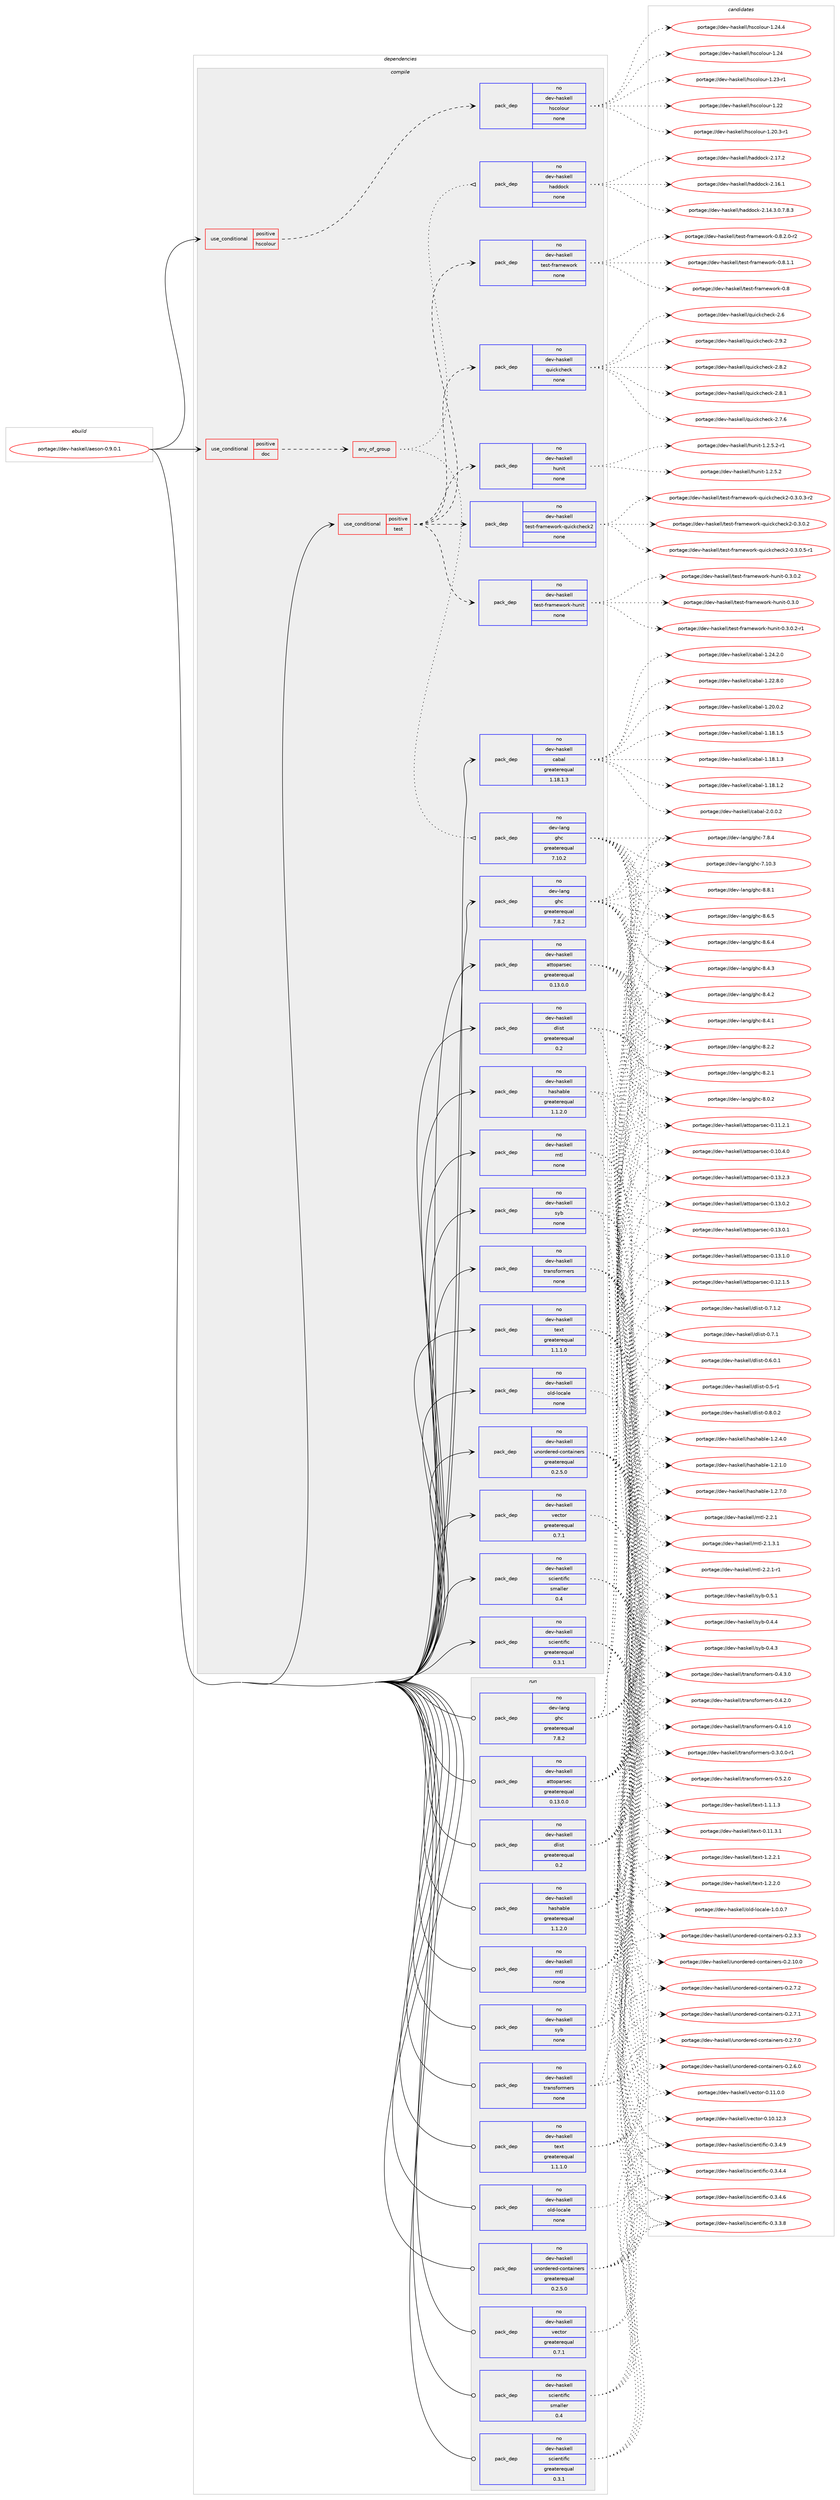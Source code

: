 digraph prolog {

# *************
# Graph options
# *************

newrank=true;
concentrate=true;
compound=true;
graph [rankdir=LR,fontname=Helvetica,fontsize=10,ranksep=1.5];#, ranksep=2.5, nodesep=0.2];
edge  [arrowhead=vee];
node  [fontname=Helvetica,fontsize=10];

# **********
# The ebuild
# **********

subgraph cluster_leftcol {
color=gray;
label=<<i>ebuild</i>>;
id [label="portage://dev-haskell/aeson-0.9.0.1", color=red, width=4, href="../dev-haskell/aeson-0.9.0.1.svg"];
}

# ****************
# The dependencies
# ****************

subgraph cluster_midcol {
color=gray;
label=<<i>dependencies</i>>;
subgraph cluster_compile {
fillcolor="#eeeeee";
style=filled;
label=<<i>compile</i>>;
subgraph cond135222 {
dependency573150 [label=<<TABLE BORDER="0" CELLBORDER="1" CELLSPACING="0" CELLPADDING="4"><TR><TD ROWSPAN="3" CELLPADDING="10">use_conditional</TD></TR><TR><TD>positive</TD></TR><TR><TD>doc</TD></TR></TABLE>>, shape=none, color=red];
subgraph any6892 {
dependency573151 [label=<<TABLE BORDER="0" CELLBORDER="1" CELLSPACING="0" CELLPADDING="4"><TR><TD CELLPADDING="10">any_of_group</TD></TR></TABLE>>, shape=none, color=red];subgraph pack430799 {
dependency573152 [label=<<TABLE BORDER="0" CELLBORDER="1" CELLSPACING="0" CELLPADDING="4" WIDTH="220"><TR><TD ROWSPAN="6" CELLPADDING="30">pack_dep</TD></TR><TR><TD WIDTH="110">no</TD></TR><TR><TD>dev-haskell</TD></TR><TR><TD>haddock</TD></TR><TR><TD>none</TD></TR><TR><TD></TD></TR></TABLE>>, shape=none, color=blue];
}
dependency573151:e -> dependency573152:w [weight=20,style="dotted",arrowhead="oinv"];
subgraph pack430800 {
dependency573153 [label=<<TABLE BORDER="0" CELLBORDER="1" CELLSPACING="0" CELLPADDING="4" WIDTH="220"><TR><TD ROWSPAN="6" CELLPADDING="30">pack_dep</TD></TR><TR><TD WIDTH="110">no</TD></TR><TR><TD>dev-lang</TD></TR><TR><TD>ghc</TD></TR><TR><TD>greaterequal</TD></TR><TR><TD>7.10.2</TD></TR></TABLE>>, shape=none, color=blue];
}
dependency573151:e -> dependency573153:w [weight=20,style="dotted",arrowhead="oinv"];
}
dependency573150:e -> dependency573151:w [weight=20,style="dashed",arrowhead="vee"];
}
id:e -> dependency573150:w [weight=20,style="solid",arrowhead="vee"];
subgraph cond135223 {
dependency573154 [label=<<TABLE BORDER="0" CELLBORDER="1" CELLSPACING="0" CELLPADDING="4"><TR><TD ROWSPAN="3" CELLPADDING="10">use_conditional</TD></TR><TR><TD>positive</TD></TR><TR><TD>hscolour</TD></TR></TABLE>>, shape=none, color=red];
subgraph pack430801 {
dependency573155 [label=<<TABLE BORDER="0" CELLBORDER="1" CELLSPACING="0" CELLPADDING="4" WIDTH="220"><TR><TD ROWSPAN="6" CELLPADDING="30">pack_dep</TD></TR><TR><TD WIDTH="110">no</TD></TR><TR><TD>dev-haskell</TD></TR><TR><TD>hscolour</TD></TR><TR><TD>none</TD></TR><TR><TD></TD></TR></TABLE>>, shape=none, color=blue];
}
dependency573154:e -> dependency573155:w [weight=20,style="dashed",arrowhead="vee"];
}
id:e -> dependency573154:w [weight=20,style="solid",arrowhead="vee"];
subgraph cond135224 {
dependency573156 [label=<<TABLE BORDER="0" CELLBORDER="1" CELLSPACING="0" CELLPADDING="4"><TR><TD ROWSPAN="3" CELLPADDING="10">use_conditional</TD></TR><TR><TD>positive</TD></TR><TR><TD>test</TD></TR></TABLE>>, shape=none, color=red];
subgraph pack430802 {
dependency573157 [label=<<TABLE BORDER="0" CELLBORDER="1" CELLSPACING="0" CELLPADDING="4" WIDTH="220"><TR><TD ROWSPAN="6" CELLPADDING="30">pack_dep</TD></TR><TR><TD WIDTH="110">no</TD></TR><TR><TD>dev-haskell</TD></TR><TR><TD>hunit</TD></TR><TR><TD>none</TD></TR><TR><TD></TD></TR></TABLE>>, shape=none, color=blue];
}
dependency573156:e -> dependency573157:w [weight=20,style="dashed",arrowhead="vee"];
subgraph pack430803 {
dependency573158 [label=<<TABLE BORDER="0" CELLBORDER="1" CELLSPACING="0" CELLPADDING="4" WIDTH="220"><TR><TD ROWSPAN="6" CELLPADDING="30">pack_dep</TD></TR><TR><TD WIDTH="110">no</TD></TR><TR><TD>dev-haskell</TD></TR><TR><TD>quickcheck</TD></TR><TR><TD>none</TD></TR><TR><TD></TD></TR></TABLE>>, shape=none, color=blue];
}
dependency573156:e -> dependency573158:w [weight=20,style="dashed",arrowhead="vee"];
subgraph pack430804 {
dependency573159 [label=<<TABLE BORDER="0" CELLBORDER="1" CELLSPACING="0" CELLPADDING="4" WIDTH="220"><TR><TD ROWSPAN="6" CELLPADDING="30">pack_dep</TD></TR><TR><TD WIDTH="110">no</TD></TR><TR><TD>dev-haskell</TD></TR><TR><TD>test-framework</TD></TR><TR><TD>none</TD></TR><TR><TD></TD></TR></TABLE>>, shape=none, color=blue];
}
dependency573156:e -> dependency573159:w [weight=20,style="dashed",arrowhead="vee"];
subgraph pack430805 {
dependency573160 [label=<<TABLE BORDER="0" CELLBORDER="1" CELLSPACING="0" CELLPADDING="4" WIDTH="220"><TR><TD ROWSPAN="6" CELLPADDING="30">pack_dep</TD></TR><TR><TD WIDTH="110">no</TD></TR><TR><TD>dev-haskell</TD></TR><TR><TD>test-framework-hunit</TD></TR><TR><TD>none</TD></TR><TR><TD></TD></TR></TABLE>>, shape=none, color=blue];
}
dependency573156:e -> dependency573160:w [weight=20,style="dashed",arrowhead="vee"];
subgraph pack430806 {
dependency573161 [label=<<TABLE BORDER="0" CELLBORDER="1" CELLSPACING="0" CELLPADDING="4" WIDTH="220"><TR><TD ROWSPAN="6" CELLPADDING="30">pack_dep</TD></TR><TR><TD WIDTH="110">no</TD></TR><TR><TD>dev-haskell</TD></TR><TR><TD>test-framework-quickcheck2</TD></TR><TR><TD>none</TD></TR><TR><TD></TD></TR></TABLE>>, shape=none, color=blue];
}
dependency573156:e -> dependency573161:w [weight=20,style="dashed",arrowhead="vee"];
}
id:e -> dependency573156:w [weight=20,style="solid",arrowhead="vee"];
subgraph pack430807 {
dependency573162 [label=<<TABLE BORDER="0" CELLBORDER="1" CELLSPACING="0" CELLPADDING="4" WIDTH="220"><TR><TD ROWSPAN="6" CELLPADDING="30">pack_dep</TD></TR><TR><TD WIDTH="110">no</TD></TR><TR><TD>dev-haskell</TD></TR><TR><TD>attoparsec</TD></TR><TR><TD>greaterequal</TD></TR><TR><TD>0.13.0.0</TD></TR></TABLE>>, shape=none, color=blue];
}
id:e -> dependency573162:w [weight=20,style="solid",arrowhead="vee"];
subgraph pack430808 {
dependency573163 [label=<<TABLE BORDER="0" CELLBORDER="1" CELLSPACING="0" CELLPADDING="4" WIDTH="220"><TR><TD ROWSPAN="6" CELLPADDING="30">pack_dep</TD></TR><TR><TD WIDTH="110">no</TD></TR><TR><TD>dev-haskell</TD></TR><TR><TD>cabal</TD></TR><TR><TD>greaterequal</TD></TR><TR><TD>1.18.1.3</TD></TR></TABLE>>, shape=none, color=blue];
}
id:e -> dependency573163:w [weight=20,style="solid",arrowhead="vee"];
subgraph pack430809 {
dependency573164 [label=<<TABLE BORDER="0" CELLBORDER="1" CELLSPACING="0" CELLPADDING="4" WIDTH="220"><TR><TD ROWSPAN="6" CELLPADDING="30">pack_dep</TD></TR><TR><TD WIDTH="110">no</TD></TR><TR><TD>dev-haskell</TD></TR><TR><TD>dlist</TD></TR><TR><TD>greaterequal</TD></TR><TR><TD>0.2</TD></TR></TABLE>>, shape=none, color=blue];
}
id:e -> dependency573164:w [weight=20,style="solid",arrowhead="vee"];
subgraph pack430810 {
dependency573165 [label=<<TABLE BORDER="0" CELLBORDER="1" CELLSPACING="0" CELLPADDING="4" WIDTH="220"><TR><TD ROWSPAN="6" CELLPADDING="30">pack_dep</TD></TR><TR><TD WIDTH="110">no</TD></TR><TR><TD>dev-haskell</TD></TR><TR><TD>hashable</TD></TR><TR><TD>greaterequal</TD></TR><TR><TD>1.1.2.0</TD></TR></TABLE>>, shape=none, color=blue];
}
id:e -> dependency573165:w [weight=20,style="solid",arrowhead="vee"];
subgraph pack430811 {
dependency573166 [label=<<TABLE BORDER="0" CELLBORDER="1" CELLSPACING="0" CELLPADDING="4" WIDTH="220"><TR><TD ROWSPAN="6" CELLPADDING="30">pack_dep</TD></TR><TR><TD WIDTH="110">no</TD></TR><TR><TD>dev-haskell</TD></TR><TR><TD>mtl</TD></TR><TR><TD>none</TD></TR><TR><TD></TD></TR></TABLE>>, shape=none, color=blue];
}
id:e -> dependency573166:w [weight=20,style="solid",arrowhead="vee"];
subgraph pack430812 {
dependency573167 [label=<<TABLE BORDER="0" CELLBORDER="1" CELLSPACING="0" CELLPADDING="4" WIDTH="220"><TR><TD ROWSPAN="6" CELLPADDING="30">pack_dep</TD></TR><TR><TD WIDTH="110">no</TD></TR><TR><TD>dev-haskell</TD></TR><TR><TD>old-locale</TD></TR><TR><TD>none</TD></TR><TR><TD></TD></TR></TABLE>>, shape=none, color=blue];
}
id:e -> dependency573167:w [weight=20,style="solid",arrowhead="vee"];
subgraph pack430813 {
dependency573168 [label=<<TABLE BORDER="0" CELLBORDER="1" CELLSPACING="0" CELLPADDING="4" WIDTH="220"><TR><TD ROWSPAN="6" CELLPADDING="30">pack_dep</TD></TR><TR><TD WIDTH="110">no</TD></TR><TR><TD>dev-haskell</TD></TR><TR><TD>scientific</TD></TR><TR><TD>greaterequal</TD></TR><TR><TD>0.3.1</TD></TR></TABLE>>, shape=none, color=blue];
}
id:e -> dependency573168:w [weight=20,style="solid",arrowhead="vee"];
subgraph pack430814 {
dependency573169 [label=<<TABLE BORDER="0" CELLBORDER="1" CELLSPACING="0" CELLPADDING="4" WIDTH="220"><TR><TD ROWSPAN="6" CELLPADDING="30">pack_dep</TD></TR><TR><TD WIDTH="110">no</TD></TR><TR><TD>dev-haskell</TD></TR><TR><TD>scientific</TD></TR><TR><TD>smaller</TD></TR><TR><TD>0.4</TD></TR></TABLE>>, shape=none, color=blue];
}
id:e -> dependency573169:w [weight=20,style="solid",arrowhead="vee"];
subgraph pack430815 {
dependency573170 [label=<<TABLE BORDER="0" CELLBORDER="1" CELLSPACING="0" CELLPADDING="4" WIDTH="220"><TR><TD ROWSPAN="6" CELLPADDING="30">pack_dep</TD></TR><TR><TD WIDTH="110">no</TD></TR><TR><TD>dev-haskell</TD></TR><TR><TD>syb</TD></TR><TR><TD>none</TD></TR><TR><TD></TD></TR></TABLE>>, shape=none, color=blue];
}
id:e -> dependency573170:w [weight=20,style="solid",arrowhead="vee"];
subgraph pack430816 {
dependency573171 [label=<<TABLE BORDER="0" CELLBORDER="1" CELLSPACING="0" CELLPADDING="4" WIDTH="220"><TR><TD ROWSPAN="6" CELLPADDING="30">pack_dep</TD></TR><TR><TD WIDTH="110">no</TD></TR><TR><TD>dev-haskell</TD></TR><TR><TD>text</TD></TR><TR><TD>greaterequal</TD></TR><TR><TD>1.1.1.0</TD></TR></TABLE>>, shape=none, color=blue];
}
id:e -> dependency573171:w [weight=20,style="solid",arrowhead="vee"];
subgraph pack430817 {
dependency573172 [label=<<TABLE BORDER="0" CELLBORDER="1" CELLSPACING="0" CELLPADDING="4" WIDTH="220"><TR><TD ROWSPAN="6" CELLPADDING="30">pack_dep</TD></TR><TR><TD WIDTH="110">no</TD></TR><TR><TD>dev-haskell</TD></TR><TR><TD>transformers</TD></TR><TR><TD>none</TD></TR><TR><TD></TD></TR></TABLE>>, shape=none, color=blue];
}
id:e -> dependency573172:w [weight=20,style="solid",arrowhead="vee"];
subgraph pack430818 {
dependency573173 [label=<<TABLE BORDER="0" CELLBORDER="1" CELLSPACING="0" CELLPADDING="4" WIDTH="220"><TR><TD ROWSPAN="6" CELLPADDING="30">pack_dep</TD></TR><TR><TD WIDTH="110">no</TD></TR><TR><TD>dev-haskell</TD></TR><TR><TD>unordered-containers</TD></TR><TR><TD>greaterequal</TD></TR><TR><TD>0.2.5.0</TD></TR></TABLE>>, shape=none, color=blue];
}
id:e -> dependency573173:w [weight=20,style="solid",arrowhead="vee"];
subgraph pack430819 {
dependency573174 [label=<<TABLE BORDER="0" CELLBORDER="1" CELLSPACING="0" CELLPADDING="4" WIDTH="220"><TR><TD ROWSPAN="6" CELLPADDING="30">pack_dep</TD></TR><TR><TD WIDTH="110">no</TD></TR><TR><TD>dev-haskell</TD></TR><TR><TD>vector</TD></TR><TR><TD>greaterequal</TD></TR><TR><TD>0.7.1</TD></TR></TABLE>>, shape=none, color=blue];
}
id:e -> dependency573174:w [weight=20,style="solid",arrowhead="vee"];
subgraph pack430820 {
dependency573175 [label=<<TABLE BORDER="0" CELLBORDER="1" CELLSPACING="0" CELLPADDING="4" WIDTH="220"><TR><TD ROWSPAN="6" CELLPADDING="30">pack_dep</TD></TR><TR><TD WIDTH="110">no</TD></TR><TR><TD>dev-lang</TD></TR><TR><TD>ghc</TD></TR><TR><TD>greaterequal</TD></TR><TR><TD>7.8.2</TD></TR></TABLE>>, shape=none, color=blue];
}
id:e -> dependency573175:w [weight=20,style="solid",arrowhead="vee"];
}
subgraph cluster_compileandrun {
fillcolor="#eeeeee";
style=filled;
label=<<i>compile and run</i>>;
}
subgraph cluster_run {
fillcolor="#eeeeee";
style=filled;
label=<<i>run</i>>;
subgraph pack430821 {
dependency573176 [label=<<TABLE BORDER="0" CELLBORDER="1" CELLSPACING="0" CELLPADDING="4" WIDTH="220"><TR><TD ROWSPAN="6" CELLPADDING="30">pack_dep</TD></TR><TR><TD WIDTH="110">no</TD></TR><TR><TD>dev-haskell</TD></TR><TR><TD>attoparsec</TD></TR><TR><TD>greaterequal</TD></TR><TR><TD>0.13.0.0</TD></TR></TABLE>>, shape=none, color=blue];
}
id:e -> dependency573176:w [weight=20,style="solid",arrowhead="odot"];
subgraph pack430822 {
dependency573177 [label=<<TABLE BORDER="0" CELLBORDER="1" CELLSPACING="0" CELLPADDING="4" WIDTH="220"><TR><TD ROWSPAN="6" CELLPADDING="30">pack_dep</TD></TR><TR><TD WIDTH="110">no</TD></TR><TR><TD>dev-haskell</TD></TR><TR><TD>dlist</TD></TR><TR><TD>greaterequal</TD></TR><TR><TD>0.2</TD></TR></TABLE>>, shape=none, color=blue];
}
id:e -> dependency573177:w [weight=20,style="solid",arrowhead="odot"];
subgraph pack430823 {
dependency573178 [label=<<TABLE BORDER="0" CELLBORDER="1" CELLSPACING="0" CELLPADDING="4" WIDTH="220"><TR><TD ROWSPAN="6" CELLPADDING="30">pack_dep</TD></TR><TR><TD WIDTH="110">no</TD></TR><TR><TD>dev-haskell</TD></TR><TR><TD>hashable</TD></TR><TR><TD>greaterequal</TD></TR><TR><TD>1.1.2.0</TD></TR></TABLE>>, shape=none, color=blue];
}
id:e -> dependency573178:w [weight=20,style="solid",arrowhead="odot"];
subgraph pack430824 {
dependency573179 [label=<<TABLE BORDER="0" CELLBORDER="1" CELLSPACING="0" CELLPADDING="4" WIDTH="220"><TR><TD ROWSPAN="6" CELLPADDING="30">pack_dep</TD></TR><TR><TD WIDTH="110">no</TD></TR><TR><TD>dev-haskell</TD></TR><TR><TD>mtl</TD></TR><TR><TD>none</TD></TR><TR><TD></TD></TR></TABLE>>, shape=none, color=blue];
}
id:e -> dependency573179:w [weight=20,style="solid",arrowhead="odot"];
subgraph pack430825 {
dependency573180 [label=<<TABLE BORDER="0" CELLBORDER="1" CELLSPACING="0" CELLPADDING="4" WIDTH="220"><TR><TD ROWSPAN="6" CELLPADDING="30">pack_dep</TD></TR><TR><TD WIDTH="110">no</TD></TR><TR><TD>dev-haskell</TD></TR><TR><TD>old-locale</TD></TR><TR><TD>none</TD></TR><TR><TD></TD></TR></TABLE>>, shape=none, color=blue];
}
id:e -> dependency573180:w [weight=20,style="solid",arrowhead="odot"];
subgraph pack430826 {
dependency573181 [label=<<TABLE BORDER="0" CELLBORDER="1" CELLSPACING="0" CELLPADDING="4" WIDTH="220"><TR><TD ROWSPAN="6" CELLPADDING="30">pack_dep</TD></TR><TR><TD WIDTH="110">no</TD></TR><TR><TD>dev-haskell</TD></TR><TR><TD>scientific</TD></TR><TR><TD>greaterequal</TD></TR><TR><TD>0.3.1</TD></TR></TABLE>>, shape=none, color=blue];
}
id:e -> dependency573181:w [weight=20,style="solid",arrowhead="odot"];
subgraph pack430827 {
dependency573182 [label=<<TABLE BORDER="0" CELLBORDER="1" CELLSPACING="0" CELLPADDING="4" WIDTH="220"><TR><TD ROWSPAN="6" CELLPADDING="30">pack_dep</TD></TR><TR><TD WIDTH="110">no</TD></TR><TR><TD>dev-haskell</TD></TR><TR><TD>scientific</TD></TR><TR><TD>smaller</TD></TR><TR><TD>0.4</TD></TR></TABLE>>, shape=none, color=blue];
}
id:e -> dependency573182:w [weight=20,style="solid",arrowhead="odot"];
subgraph pack430828 {
dependency573183 [label=<<TABLE BORDER="0" CELLBORDER="1" CELLSPACING="0" CELLPADDING="4" WIDTH="220"><TR><TD ROWSPAN="6" CELLPADDING="30">pack_dep</TD></TR><TR><TD WIDTH="110">no</TD></TR><TR><TD>dev-haskell</TD></TR><TR><TD>syb</TD></TR><TR><TD>none</TD></TR><TR><TD></TD></TR></TABLE>>, shape=none, color=blue];
}
id:e -> dependency573183:w [weight=20,style="solid",arrowhead="odot"];
subgraph pack430829 {
dependency573184 [label=<<TABLE BORDER="0" CELLBORDER="1" CELLSPACING="0" CELLPADDING="4" WIDTH="220"><TR><TD ROWSPAN="6" CELLPADDING="30">pack_dep</TD></TR><TR><TD WIDTH="110">no</TD></TR><TR><TD>dev-haskell</TD></TR><TR><TD>text</TD></TR><TR><TD>greaterequal</TD></TR><TR><TD>1.1.1.0</TD></TR></TABLE>>, shape=none, color=blue];
}
id:e -> dependency573184:w [weight=20,style="solid",arrowhead="odot"];
subgraph pack430830 {
dependency573185 [label=<<TABLE BORDER="0" CELLBORDER="1" CELLSPACING="0" CELLPADDING="4" WIDTH="220"><TR><TD ROWSPAN="6" CELLPADDING="30">pack_dep</TD></TR><TR><TD WIDTH="110">no</TD></TR><TR><TD>dev-haskell</TD></TR><TR><TD>transformers</TD></TR><TR><TD>none</TD></TR><TR><TD></TD></TR></TABLE>>, shape=none, color=blue];
}
id:e -> dependency573185:w [weight=20,style="solid",arrowhead="odot"];
subgraph pack430831 {
dependency573186 [label=<<TABLE BORDER="0" CELLBORDER="1" CELLSPACING="0" CELLPADDING="4" WIDTH="220"><TR><TD ROWSPAN="6" CELLPADDING="30">pack_dep</TD></TR><TR><TD WIDTH="110">no</TD></TR><TR><TD>dev-haskell</TD></TR><TR><TD>unordered-containers</TD></TR><TR><TD>greaterequal</TD></TR><TR><TD>0.2.5.0</TD></TR></TABLE>>, shape=none, color=blue];
}
id:e -> dependency573186:w [weight=20,style="solid",arrowhead="odot"];
subgraph pack430832 {
dependency573187 [label=<<TABLE BORDER="0" CELLBORDER="1" CELLSPACING="0" CELLPADDING="4" WIDTH="220"><TR><TD ROWSPAN="6" CELLPADDING="30">pack_dep</TD></TR><TR><TD WIDTH="110">no</TD></TR><TR><TD>dev-haskell</TD></TR><TR><TD>vector</TD></TR><TR><TD>greaterequal</TD></TR><TR><TD>0.7.1</TD></TR></TABLE>>, shape=none, color=blue];
}
id:e -> dependency573187:w [weight=20,style="solid",arrowhead="odot"];
subgraph pack430833 {
dependency573188 [label=<<TABLE BORDER="0" CELLBORDER="1" CELLSPACING="0" CELLPADDING="4" WIDTH="220"><TR><TD ROWSPAN="6" CELLPADDING="30">pack_dep</TD></TR><TR><TD WIDTH="110">no</TD></TR><TR><TD>dev-lang</TD></TR><TR><TD>ghc</TD></TR><TR><TD>greaterequal</TD></TR><TR><TD>7.8.2</TD></TR></TABLE>>, shape=none, color=blue];
}
id:e -> dependency573188:w [weight=20,style="solid",arrowhead="odot"];
}
}

# **************
# The candidates
# **************

subgraph cluster_choices {
rank=same;
color=gray;
label=<<i>candidates</i>>;

subgraph choice430799 {
color=black;
nodesep=1;
choice100101118451049711510710110810847104971001001119910745504649554650 [label="portage://dev-haskell/haddock-2.17.2", color=red, width=4,href="../dev-haskell/haddock-2.17.2.svg"];
choice100101118451049711510710110810847104971001001119910745504649544649 [label="portage://dev-haskell/haddock-2.16.1", color=red, width=4,href="../dev-haskell/haddock-2.16.1.svg"];
choice1001011184510497115107101108108471049710010011199107455046495246514648465546564651 [label="portage://dev-haskell/haddock-2.14.3.0.7.8.3", color=red, width=4,href="../dev-haskell/haddock-2.14.3.0.7.8.3.svg"];
dependency573152:e -> choice100101118451049711510710110810847104971001001119910745504649554650:w [style=dotted,weight="100"];
dependency573152:e -> choice100101118451049711510710110810847104971001001119910745504649544649:w [style=dotted,weight="100"];
dependency573152:e -> choice1001011184510497115107101108108471049710010011199107455046495246514648465546564651:w [style=dotted,weight="100"];
}
subgraph choice430800 {
color=black;
nodesep=1;
choice10010111845108971101034710310499455646564649 [label="portage://dev-lang/ghc-8.8.1", color=red, width=4,href="../dev-lang/ghc-8.8.1.svg"];
choice10010111845108971101034710310499455646544653 [label="portage://dev-lang/ghc-8.6.5", color=red, width=4,href="../dev-lang/ghc-8.6.5.svg"];
choice10010111845108971101034710310499455646544652 [label="portage://dev-lang/ghc-8.6.4", color=red, width=4,href="../dev-lang/ghc-8.6.4.svg"];
choice10010111845108971101034710310499455646524651 [label="portage://dev-lang/ghc-8.4.3", color=red, width=4,href="../dev-lang/ghc-8.4.3.svg"];
choice10010111845108971101034710310499455646524650 [label="portage://dev-lang/ghc-8.4.2", color=red, width=4,href="../dev-lang/ghc-8.4.2.svg"];
choice10010111845108971101034710310499455646524649 [label="portage://dev-lang/ghc-8.4.1", color=red, width=4,href="../dev-lang/ghc-8.4.1.svg"];
choice10010111845108971101034710310499455646504650 [label="portage://dev-lang/ghc-8.2.2", color=red, width=4,href="../dev-lang/ghc-8.2.2.svg"];
choice10010111845108971101034710310499455646504649 [label="portage://dev-lang/ghc-8.2.1", color=red, width=4,href="../dev-lang/ghc-8.2.1.svg"];
choice10010111845108971101034710310499455646484650 [label="portage://dev-lang/ghc-8.0.2", color=red, width=4,href="../dev-lang/ghc-8.0.2.svg"];
choice10010111845108971101034710310499455546564652 [label="portage://dev-lang/ghc-7.8.4", color=red, width=4,href="../dev-lang/ghc-7.8.4.svg"];
choice1001011184510897110103471031049945554649484651 [label="portage://dev-lang/ghc-7.10.3", color=red, width=4,href="../dev-lang/ghc-7.10.3.svg"];
dependency573153:e -> choice10010111845108971101034710310499455646564649:w [style=dotted,weight="100"];
dependency573153:e -> choice10010111845108971101034710310499455646544653:w [style=dotted,weight="100"];
dependency573153:e -> choice10010111845108971101034710310499455646544652:w [style=dotted,weight="100"];
dependency573153:e -> choice10010111845108971101034710310499455646524651:w [style=dotted,weight="100"];
dependency573153:e -> choice10010111845108971101034710310499455646524650:w [style=dotted,weight="100"];
dependency573153:e -> choice10010111845108971101034710310499455646524649:w [style=dotted,weight="100"];
dependency573153:e -> choice10010111845108971101034710310499455646504650:w [style=dotted,weight="100"];
dependency573153:e -> choice10010111845108971101034710310499455646504649:w [style=dotted,weight="100"];
dependency573153:e -> choice10010111845108971101034710310499455646484650:w [style=dotted,weight="100"];
dependency573153:e -> choice10010111845108971101034710310499455546564652:w [style=dotted,weight="100"];
dependency573153:e -> choice1001011184510897110103471031049945554649484651:w [style=dotted,weight="100"];
}
subgraph choice430801 {
color=black;
nodesep=1;
choice1001011184510497115107101108108471041159911110811111711445494650524652 [label="portage://dev-haskell/hscolour-1.24.4", color=red, width=4,href="../dev-haskell/hscolour-1.24.4.svg"];
choice100101118451049711510710110810847104115991111081111171144549465052 [label="portage://dev-haskell/hscolour-1.24", color=red, width=4,href="../dev-haskell/hscolour-1.24.svg"];
choice1001011184510497115107101108108471041159911110811111711445494650514511449 [label="portage://dev-haskell/hscolour-1.23-r1", color=red, width=4,href="../dev-haskell/hscolour-1.23-r1.svg"];
choice100101118451049711510710110810847104115991111081111171144549465050 [label="portage://dev-haskell/hscolour-1.22", color=red, width=4,href="../dev-haskell/hscolour-1.22.svg"];
choice10010111845104971151071011081084710411599111108111117114454946504846514511449 [label="portage://dev-haskell/hscolour-1.20.3-r1", color=red, width=4,href="../dev-haskell/hscolour-1.20.3-r1.svg"];
dependency573155:e -> choice1001011184510497115107101108108471041159911110811111711445494650524652:w [style=dotted,weight="100"];
dependency573155:e -> choice100101118451049711510710110810847104115991111081111171144549465052:w [style=dotted,weight="100"];
dependency573155:e -> choice1001011184510497115107101108108471041159911110811111711445494650514511449:w [style=dotted,weight="100"];
dependency573155:e -> choice100101118451049711510710110810847104115991111081111171144549465050:w [style=dotted,weight="100"];
dependency573155:e -> choice10010111845104971151071011081084710411599111108111117114454946504846514511449:w [style=dotted,weight="100"];
}
subgraph choice430802 {
color=black;
nodesep=1;
choice10010111845104971151071011081084710411711010511645494650465346504511449 [label="portage://dev-haskell/hunit-1.2.5.2-r1", color=red, width=4,href="../dev-haskell/hunit-1.2.5.2-r1.svg"];
choice1001011184510497115107101108108471041171101051164549465046534650 [label="portage://dev-haskell/hunit-1.2.5.2", color=red, width=4,href="../dev-haskell/hunit-1.2.5.2.svg"];
dependency573157:e -> choice10010111845104971151071011081084710411711010511645494650465346504511449:w [style=dotted,weight="100"];
dependency573157:e -> choice1001011184510497115107101108108471041171101051164549465046534650:w [style=dotted,weight="100"];
}
subgraph choice430803 {
color=black;
nodesep=1;
choice100101118451049711510710110810847113117105991079910410199107455046574650 [label="portage://dev-haskell/quickcheck-2.9.2", color=red, width=4,href="../dev-haskell/quickcheck-2.9.2.svg"];
choice100101118451049711510710110810847113117105991079910410199107455046564650 [label="portage://dev-haskell/quickcheck-2.8.2", color=red, width=4,href="../dev-haskell/quickcheck-2.8.2.svg"];
choice100101118451049711510710110810847113117105991079910410199107455046564649 [label="portage://dev-haskell/quickcheck-2.8.1", color=red, width=4,href="../dev-haskell/quickcheck-2.8.1.svg"];
choice100101118451049711510710110810847113117105991079910410199107455046554654 [label="portage://dev-haskell/quickcheck-2.7.6", color=red, width=4,href="../dev-haskell/quickcheck-2.7.6.svg"];
choice10010111845104971151071011081084711311710599107991041019910745504654 [label="portage://dev-haskell/quickcheck-2.6", color=red, width=4,href="../dev-haskell/quickcheck-2.6.svg"];
dependency573158:e -> choice100101118451049711510710110810847113117105991079910410199107455046574650:w [style=dotted,weight="100"];
dependency573158:e -> choice100101118451049711510710110810847113117105991079910410199107455046564650:w [style=dotted,weight="100"];
dependency573158:e -> choice100101118451049711510710110810847113117105991079910410199107455046564649:w [style=dotted,weight="100"];
dependency573158:e -> choice100101118451049711510710110810847113117105991079910410199107455046554654:w [style=dotted,weight="100"];
dependency573158:e -> choice10010111845104971151071011081084711311710599107991041019910745504654:w [style=dotted,weight="100"];
}
subgraph choice430804 {
color=black;
nodesep=1;
choice100101118451049711510710110810847116101115116451021149710910111911111410745484656465046484511450 [label="portage://dev-haskell/test-framework-0.8.2.0-r2", color=red, width=4,href="../dev-haskell/test-framework-0.8.2.0-r2.svg"];
choice10010111845104971151071011081084711610111511645102114971091011191111141074548465646494649 [label="portage://dev-haskell/test-framework-0.8.1.1", color=red, width=4,href="../dev-haskell/test-framework-0.8.1.1.svg"];
choice100101118451049711510710110810847116101115116451021149710910111911111410745484656 [label="portage://dev-haskell/test-framework-0.8", color=red, width=4,href="../dev-haskell/test-framework-0.8.svg"];
dependency573159:e -> choice100101118451049711510710110810847116101115116451021149710910111911111410745484656465046484511450:w [style=dotted,weight="100"];
dependency573159:e -> choice10010111845104971151071011081084711610111511645102114971091011191111141074548465646494649:w [style=dotted,weight="100"];
dependency573159:e -> choice100101118451049711510710110810847116101115116451021149710910111911111410745484656:w [style=dotted,weight="100"];
}
subgraph choice430805 {
color=black;
nodesep=1;
choice10010111845104971151071011081084711610111511645102114971091011191111141074510411711010511645484651464846504511449 [label="portage://dev-haskell/test-framework-hunit-0.3.0.2-r1", color=red, width=4,href="../dev-haskell/test-framework-hunit-0.3.0.2-r1.svg"];
choice1001011184510497115107101108108471161011151164510211497109101119111114107451041171101051164548465146484650 [label="portage://dev-haskell/test-framework-hunit-0.3.0.2", color=red, width=4,href="../dev-haskell/test-framework-hunit-0.3.0.2.svg"];
choice100101118451049711510710110810847116101115116451021149710910111911111410745104117110105116454846514648 [label="portage://dev-haskell/test-framework-hunit-0.3.0", color=red, width=4,href="../dev-haskell/test-framework-hunit-0.3.0.svg"];
dependency573160:e -> choice10010111845104971151071011081084711610111511645102114971091011191111141074510411711010511645484651464846504511449:w [style=dotted,weight="100"];
dependency573160:e -> choice1001011184510497115107101108108471161011151164510211497109101119111114107451041171101051164548465146484650:w [style=dotted,weight="100"];
dependency573160:e -> choice100101118451049711510710110810847116101115116451021149710910111911111410745104117110105116454846514648:w [style=dotted,weight="100"];
}
subgraph choice430806 {
color=black;
nodesep=1;
choice1001011184510497115107101108108471161011151164510211497109101119111114107451131171059910799104101991075045484651464846534511449 [label="portage://dev-haskell/test-framework-quickcheck2-0.3.0.5-r1", color=red, width=4,href="../dev-haskell/test-framework-quickcheck2-0.3.0.5-r1.svg"];
choice1001011184510497115107101108108471161011151164510211497109101119111114107451131171059910799104101991075045484651464846514511450 [label="portage://dev-haskell/test-framework-quickcheck2-0.3.0.3-r2", color=red, width=4,href="../dev-haskell/test-framework-quickcheck2-0.3.0.3-r2.svg"];
choice100101118451049711510710110810847116101115116451021149710910111911111410745113117105991079910410199107504548465146484650 [label="portage://dev-haskell/test-framework-quickcheck2-0.3.0.2", color=red, width=4,href="../dev-haskell/test-framework-quickcheck2-0.3.0.2.svg"];
dependency573161:e -> choice1001011184510497115107101108108471161011151164510211497109101119111114107451131171059910799104101991075045484651464846534511449:w [style=dotted,weight="100"];
dependency573161:e -> choice1001011184510497115107101108108471161011151164510211497109101119111114107451131171059910799104101991075045484651464846514511450:w [style=dotted,weight="100"];
dependency573161:e -> choice100101118451049711510710110810847116101115116451021149710910111911111410745113117105991079910410199107504548465146484650:w [style=dotted,weight="100"];
}
subgraph choice430807 {
color=black;
nodesep=1;
choice100101118451049711510710110810847971161161111129711411510199454846495146504651 [label="portage://dev-haskell/attoparsec-0.13.2.3", color=red, width=4,href="../dev-haskell/attoparsec-0.13.2.3.svg"];
choice100101118451049711510710110810847971161161111129711411510199454846495146494648 [label="portage://dev-haskell/attoparsec-0.13.1.0", color=red, width=4,href="../dev-haskell/attoparsec-0.13.1.0.svg"];
choice100101118451049711510710110810847971161161111129711411510199454846495146484650 [label="portage://dev-haskell/attoparsec-0.13.0.2", color=red, width=4,href="../dev-haskell/attoparsec-0.13.0.2.svg"];
choice100101118451049711510710110810847971161161111129711411510199454846495146484649 [label="portage://dev-haskell/attoparsec-0.13.0.1", color=red, width=4,href="../dev-haskell/attoparsec-0.13.0.1.svg"];
choice100101118451049711510710110810847971161161111129711411510199454846495046494653 [label="portage://dev-haskell/attoparsec-0.12.1.5", color=red, width=4,href="../dev-haskell/attoparsec-0.12.1.5.svg"];
choice100101118451049711510710110810847971161161111129711411510199454846494946504649 [label="portage://dev-haskell/attoparsec-0.11.2.1", color=red, width=4,href="../dev-haskell/attoparsec-0.11.2.1.svg"];
choice100101118451049711510710110810847971161161111129711411510199454846494846524648 [label="portage://dev-haskell/attoparsec-0.10.4.0", color=red, width=4,href="../dev-haskell/attoparsec-0.10.4.0.svg"];
dependency573162:e -> choice100101118451049711510710110810847971161161111129711411510199454846495146504651:w [style=dotted,weight="100"];
dependency573162:e -> choice100101118451049711510710110810847971161161111129711411510199454846495146494648:w [style=dotted,weight="100"];
dependency573162:e -> choice100101118451049711510710110810847971161161111129711411510199454846495146484650:w [style=dotted,weight="100"];
dependency573162:e -> choice100101118451049711510710110810847971161161111129711411510199454846495146484649:w [style=dotted,weight="100"];
dependency573162:e -> choice100101118451049711510710110810847971161161111129711411510199454846495046494653:w [style=dotted,weight="100"];
dependency573162:e -> choice100101118451049711510710110810847971161161111129711411510199454846494946504649:w [style=dotted,weight="100"];
dependency573162:e -> choice100101118451049711510710110810847971161161111129711411510199454846494846524648:w [style=dotted,weight="100"];
}
subgraph choice430808 {
color=black;
nodesep=1;
choice100101118451049711510710110810847999798971084550464846484650 [label="portage://dev-haskell/cabal-2.0.0.2", color=red, width=4,href="../dev-haskell/cabal-2.0.0.2.svg"];
choice10010111845104971151071011081084799979897108454946505246504648 [label="portage://dev-haskell/cabal-1.24.2.0", color=red, width=4,href="../dev-haskell/cabal-1.24.2.0.svg"];
choice10010111845104971151071011081084799979897108454946505046564648 [label="portage://dev-haskell/cabal-1.22.8.0", color=red, width=4,href="../dev-haskell/cabal-1.22.8.0.svg"];
choice10010111845104971151071011081084799979897108454946504846484650 [label="portage://dev-haskell/cabal-1.20.0.2", color=red, width=4,href="../dev-haskell/cabal-1.20.0.2.svg"];
choice10010111845104971151071011081084799979897108454946495646494653 [label="portage://dev-haskell/cabal-1.18.1.5", color=red, width=4,href="../dev-haskell/cabal-1.18.1.5.svg"];
choice10010111845104971151071011081084799979897108454946495646494651 [label="portage://dev-haskell/cabal-1.18.1.3", color=red, width=4,href="../dev-haskell/cabal-1.18.1.3.svg"];
choice10010111845104971151071011081084799979897108454946495646494650 [label="portage://dev-haskell/cabal-1.18.1.2", color=red, width=4,href="../dev-haskell/cabal-1.18.1.2.svg"];
dependency573163:e -> choice100101118451049711510710110810847999798971084550464846484650:w [style=dotted,weight="100"];
dependency573163:e -> choice10010111845104971151071011081084799979897108454946505246504648:w [style=dotted,weight="100"];
dependency573163:e -> choice10010111845104971151071011081084799979897108454946505046564648:w [style=dotted,weight="100"];
dependency573163:e -> choice10010111845104971151071011081084799979897108454946504846484650:w [style=dotted,weight="100"];
dependency573163:e -> choice10010111845104971151071011081084799979897108454946495646494653:w [style=dotted,weight="100"];
dependency573163:e -> choice10010111845104971151071011081084799979897108454946495646494651:w [style=dotted,weight="100"];
dependency573163:e -> choice10010111845104971151071011081084799979897108454946495646494650:w [style=dotted,weight="100"];
}
subgraph choice430809 {
color=black;
nodesep=1;
choice1001011184510497115107101108108471001081051151164548465646484650 [label="portage://dev-haskell/dlist-0.8.0.2", color=red, width=4,href="../dev-haskell/dlist-0.8.0.2.svg"];
choice1001011184510497115107101108108471001081051151164548465546494650 [label="portage://dev-haskell/dlist-0.7.1.2", color=red, width=4,href="../dev-haskell/dlist-0.7.1.2.svg"];
choice100101118451049711510710110810847100108105115116454846554649 [label="portage://dev-haskell/dlist-0.7.1", color=red, width=4,href="../dev-haskell/dlist-0.7.1.svg"];
choice1001011184510497115107101108108471001081051151164548465446484649 [label="portage://dev-haskell/dlist-0.6.0.1", color=red, width=4,href="../dev-haskell/dlist-0.6.0.1.svg"];
choice100101118451049711510710110810847100108105115116454846534511449 [label="portage://dev-haskell/dlist-0.5-r1", color=red, width=4,href="../dev-haskell/dlist-0.5-r1.svg"];
dependency573164:e -> choice1001011184510497115107101108108471001081051151164548465646484650:w [style=dotted,weight="100"];
dependency573164:e -> choice1001011184510497115107101108108471001081051151164548465546494650:w [style=dotted,weight="100"];
dependency573164:e -> choice100101118451049711510710110810847100108105115116454846554649:w [style=dotted,weight="100"];
dependency573164:e -> choice1001011184510497115107101108108471001081051151164548465446484649:w [style=dotted,weight="100"];
dependency573164:e -> choice100101118451049711510710110810847100108105115116454846534511449:w [style=dotted,weight="100"];
}
subgraph choice430810 {
color=black;
nodesep=1;
choice1001011184510497115107101108108471049711510497981081014549465046554648 [label="portage://dev-haskell/hashable-1.2.7.0", color=red, width=4,href="../dev-haskell/hashable-1.2.7.0.svg"];
choice1001011184510497115107101108108471049711510497981081014549465046524648 [label="portage://dev-haskell/hashable-1.2.4.0", color=red, width=4,href="../dev-haskell/hashable-1.2.4.0.svg"];
choice1001011184510497115107101108108471049711510497981081014549465046494648 [label="portage://dev-haskell/hashable-1.2.1.0", color=red, width=4,href="../dev-haskell/hashable-1.2.1.0.svg"];
dependency573165:e -> choice1001011184510497115107101108108471049711510497981081014549465046554648:w [style=dotted,weight="100"];
dependency573165:e -> choice1001011184510497115107101108108471049711510497981081014549465046524648:w [style=dotted,weight="100"];
dependency573165:e -> choice1001011184510497115107101108108471049711510497981081014549465046494648:w [style=dotted,weight="100"];
}
subgraph choice430811 {
color=black;
nodesep=1;
choice1001011184510497115107101108108471091161084550465046494511449 [label="portage://dev-haskell/mtl-2.2.1-r1", color=red, width=4,href="../dev-haskell/mtl-2.2.1-r1.svg"];
choice100101118451049711510710110810847109116108455046504649 [label="portage://dev-haskell/mtl-2.2.1", color=red, width=4,href="../dev-haskell/mtl-2.2.1.svg"];
choice1001011184510497115107101108108471091161084550464946514649 [label="portage://dev-haskell/mtl-2.1.3.1", color=red, width=4,href="../dev-haskell/mtl-2.1.3.1.svg"];
dependency573166:e -> choice1001011184510497115107101108108471091161084550465046494511449:w [style=dotted,weight="100"];
dependency573166:e -> choice100101118451049711510710110810847109116108455046504649:w [style=dotted,weight="100"];
dependency573166:e -> choice1001011184510497115107101108108471091161084550464946514649:w [style=dotted,weight="100"];
}
subgraph choice430812 {
color=black;
nodesep=1;
choice1001011184510497115107101108108471111081004510811199971081014549464846484655 [label="portage://dev-haskell/old-locale-1.0.0.7", color=red, width=4,href="../dev-haskell/old-locale-1.0.0.7.svg"];
dependency573167:e -> choice1001011184510497115107101108108471111081004510811199971081014549464846484655:w [style=dotted,weight="100"];
}
subgraph choice430813 {
color=black;
nodesep=1;
choice10010111845104971151071011081084711599105101110116105102105994548465146524657 [label="portage://dev-haskell/scientific-0.3.4.9", color=red, width=4,href="../dev-haskell/scientific-0.3.4.9.svg"];
choice10010111845104971151071011081084711599105101110116105102105994548465146524654 [label="portage://dev-haskell/scientific-0.3.4.6", color=red, width=4,href="../dev-haskell/scientific-0.3.4.6.svg"];
choice10010111845104971151071011081084711599105101110116105102105994548465146524652 [label="portage://dev-haskell/scientific-0.3.4.4", color=red, width=4,href="../dev-haskell/scientific-0.3.4.4.svg"];
choice10010111845104971151071011081084711599105101110116105102105994548465146514656 [label="portage://dev-haskell/scientific-0.3.3.8", color=red, width=4,href="../dev-haskell/scientific-0.3.3.8.svg"];
dependency573168:e -> choice10010111845104971151071011081084711599105101110116105102105994548465146524657:w [style=dotted,weight="100"];
dependency573168:e -> choice10010111845104971151071011081084711599105101110116105102105994548465146524654:w [style=dotted,weight="100"];
dependency573168:e -> choice10010111845104971151071011081084711599105101110116105102105994548465146524652:w [style=dotted,weight="100"];
dependency573168:e -> choice10010111845104971151071011081084711599105101110116105102105994548465146514656:w [style=dotted,weight="100"];
}
subgraph choice430814 {
color=black;
nodesep=1;
choice10010111845104971151071011081084711599105101110116105102105994548465146524657 [label="portage://dev-haskell/scientific-0.3.4.9", color=red, width=4,href="../dev-haskell/scientific-0.3.4.9.svg"];
choice10010111845104971151071011081084711599105101110116105102105994548465146524654 [label="portage://dev-haskell/scientific-0.3.4.6", color=red, width=4,href="../dev-haskell/scientific-0.3.4.6.svg"];
choice10010111845104971151071011081084711599105101110116105102105994548465146524652 [label="portage://dev-haskell/scientific-0.3.4.4", color=red, width=4,href="../dev-haskell/scientific-0.3.4.4.svg"];
choice10010111845104971151071011081084711599105101110116105102105994548465146514656 [label="portage://dev-haskell/scientific-0.3.3.8", color=red, width=4,href="../dev-haskell/scientific-0.3.3.8.svg"];
dependency573169:e -> choice10010111845104971151071011081084711599105101110116105102105994548465146524657:w [style=dotted,weight="100"];
dependency573169:e -> choice10010111845104971151071011081084711599105101110116105102105994548465146524654:w [style=dotted,weight="100"];
dependency573169:e -> choice10010111845104971151071011081084711599105101110116105102105994548465146524652:w [style=dotted,weight="100"];
dependency573169:e -> choice10010111845104971151071011081084711599105101110116105102105994548465146514656:w [style=dotted,weight="100"];
}
subgraph choice430815 {
color=black;
nodesep=1;
choice10010111845104971151071011081084711512198454846534649 [label="portage://dev-haskell/syb-0.5.1", color=red, width=4,href="../dev-haskell/syb-0.5.1.svg"];
choice10010111845104971151071011081084711512198454846524652 [label="portage://dev-haskell/syb-0.4.4", color=red, width=4,href="../dev-haskell/syb-0.4.4.svg"];
choice10010111845104971151071011081084711512198454846524651 [label="portage://dev-haskell/syb-0.4.3", color=red, width=4,href="../dev-haskell/syb-0.4.3.svg"];
dependency573170:e -> choice10010111845104971151071011081084711512198454846534649:w [style=dotted,weight="100"];
dependency573170:e -> choice10010111845104971151071011081084711512198454846524652:w [style=dotted,weight="100"];
dependency573170:e -> choice10010111845104971151071011081084711512198454846524651:w [style=dotted,weight="100"];
}
subgraph choice430816 {
color=black;
nodesep=1;
choice1001011184510497115107101108108471161011201164549465046504649 [label="portage://dev-haskell/text-1.2.2.1", color=red, width=4,href="../dev-haskell/text-1.2.2.1.svg"];
choice1001011184510497115107101108108471161011201164549465046504648 [label="portage://dev-haskell/text-1.2.2.0", color=red, width=4,href="../dev-haskell/text-1.2.2.0.svg"];
choice1001011184510497115107101108108471161011201164549464946494651 [label="portage://dev-haskell/text-1.1.1.3", color=red, width=4,href="../dev-haskell/text-1.1.1.3.svg"];
choice100101118451049711510710110810847116101120116454846494946514649 [label="portage://dev-haskell/text-0.11.3.1", color=red, width=4,href="../dev-haskell/text-0.11.3.1.svg"];
dependency573171:e -> choice1001011184510497115107101108108471161011201164549465046504649:w [style=dotted,weight="100"];
dependency573171:e -> choice1001011184510497115107101108108471161011201164549465046504648:w [style=dotted,weight="100"];
dependency573171:e -> choice1001011184510497115107101108108471161011201164549464946494651:w [style=dotted,weight="100"];
dependency573171:e -> choice100101118451049711510710110810847116101120116454846494946514649:w [style=dotted,weight="100"];
}
subgraph choice430817 {
color=black;
nodesep=1;
choice100101118451049711510710110810847116114971101151021111141091011141154548465346504648 [label="portage://dev-haskell/transformers-0.5.2.0", color=red, width=4,href="../dev-haskell/transformers-0.5.2.0.svg"];
choice100101118451049711510710110810847116114971101151021111141091011141154548465246514648 [label="portage://dev-haskell/transformers-0.4.3.0", color=red, width=4,href="../dev-haskell/transformers-0.4.3.0.svg"];
choice100101118451049711510710110810847116114971101151021111141091011141154548465246504648 [label="portage://dev-haskell/transformers-0.4.2.0", color=red, width=4,href="../dev-haskell/transformers-0.4.2.0.svg"];
choice100101118451049711510710110810847116114971101151021111141091011141154548465246494648 [label="portage://dev-haskell/transformers-0.4.1.0", color=red, width=4,href="../dev-haskell/transformers-0.4.1.0.svg"];
choice1001011184510497115107101108108471161149711011510211111410910111411545484651464846484511449 [label="portage://dev-haskell/transformers-0.3.0.0-r1", color=red, width=4,href="../dev-haskell/transformers-0.3.0.0-r1.svg"];
dependency573172:e -> choice100101118451049711510710110810847116114971101151021111141091011141154548465346504648:w [style=dotted,weight="100"];
dependency573172:e -> choice100101118451049711510710110810847116114971101151021111141091011141154548465246514648:w [style=dotted,weight="100"];
dependency573172:e -> choice100101118451049711510710110810847116114971101151021111141091011141154548465246504648:w [style=dotted,weight="100"];
dependency573172:e -> choice100101118451049711510710110810847116114971101151021111141091011141154548465246494648:w [style=dotted,weight="100"];
dependency573172:e -> choice1001011184510497115107101108108471161149711011510211111410910111411545484651464846484511449:w [style=dotted,weight="100"];
}
subgraph choice430818 {
color=black;
nodesep=1;
choice1001011184510497115107101108108471171101111141001011141011004599111110116971051101011141154548465046554650 [label="portage://dev-haskell/unordered-containers-0.2.7.2", color=red, width=4,href="../dev-haskell/unordered-containers-0.2.7.2.svg"];
choice1001011184510497115107101108108471171101111141001011141011004599111110116971051101011141154548465046554649 [label="portage://dev-haskell/unordered-containers-0.2.7.1", color=red, width=4,href="../dev-haskell/unordered-containers-0.2.7.1.svg"];
choice1001011184510497115107101108108471171101111141001011141011004599111110116971051101011141154548465046554648 [label="portage://dev-haskell/unordered-containers-0.2.7.0", color=red, width=4,href="../dev-haskell/unordered-containers-0.2.7.0.svg"];
choice1001011184510497115107101108108471171101111141001011141011004599111110116971051101011141154548465046544648 [label="portage://dev-haskell/unordered-containers-0.2.6.0", color=red, width=4,href="../dev-haskell/unordered-containers-0.2.6.0.svg"];
choice1001011184510497115107101108108471171101111141001011141011004599111110116971051101011141154548465046514651 [label="portage://dev-haskell/unordered-containers-0.2.3.3", color=red, width=4,href="../dev-haskell/unordered-containers-0.2.3.3.svg"];
choice100101118451049711510710110810847117110111114100101114101100459911111011697105110101114115454846504649484648 [label="portage://dev-haskell/unordered-containers-0.2.10.0", color=red, width=4,href="../dev-haskell/unordered-containers-0.2.10.0.svg"];
dependency573173:e -> choice1001011184510497115107101108108471171101111141001011141011004599111110116971051101011141154548465046554650:w [style=dotted,weight="100"];
dependency573173:e -> choice1001011184510497115107101108108471171101111141001011141011004599111110116971051101011141154548465046554649:w [style=dotted,weight="100"];
dependency573173:e -> choice1001011184510497115107101108108471171101111141001011141011004599111110116971051101011141154548465046554648:w [style=dotted,weight="100"];
dependency573173:e -> choice1001011184510497115107101108108471171101111141001011141011004599111110116971051101011141154548465046544648:w [style=dotted,weight="100"];
dependency573173:e -> choice1001011184510497115107101108108471171101111141001011141011004599111110116971051101011141154548465046514651:w [style=dotted,weight="100"];
dependency573173:e -> choice100101118451049711510710110810847117110111114100101114101100459911111011697105110101114115454846504649484648:w [style=dotted,weight="100"];
}
subgraph choice430819 {
color=black;
nodesep=1;
choice10010111845104971151071011081084711810199116111114454846494946484648 [label="portage://dev-haskell/vector-0.11.0.0", color=red, width=4,href="../dev-haskell/vector-0.11.0.0.svg"];
choice1001011184510497115107101108108471181019911611111445484649484649504651 [label="portage://dev-haskell/vector-0.10.12.3", color=red, width=4,href="../dev-haskell/vector-0.10.12.3.svg"];
dependency573174:e -> choice10010111845104971151071011081084711810199116111114454846494946484648:w [style=dotted,weight="100"];
dependency573174:e -> choice1001011184510497115107101108108471181019911611111445484649484649504651:w [style=dotted,weight="100"];
}
subgraph choice430820 {
color=black;
nodesep=1;
choice10010111845108971101034710310499455646564649 [label="portage://dev-lang/ghc-8.8.1", color=red, width=4,href="../dev-lang/ghc-8.8.1.svg"];
choice10010111845108971101034710310499455646544653 [label="portage://dev-lang/ghc-8.6.5", color=red, width=4,href="../dev-lang/ghc-8.6.5.svg"];
choice10010111845108971101034710310499455646544652 [label="portage://dev-lang/ghc-8.6.4", color=red, width=4,href="../dev-lang/ghc-8.6.4.svg"];
choice10010111845108971101034710310499455646524651 [label="portage://dev-lang/ghc-8.4.3", color=red, width=4,href="../dev-lang/ghc-8.4.3.svg"];
choice10010111845108971101034710310499455646524650 [label="portage://dev-lang/ghc-8.4.2", color=red, width=4,href="../dev-lang/ghc-8.4.2.svg"];
choice10010111845108971101034710310499455646524649 [label="portage://dev-lang/ghc-8.4.1", color=red, width=4,href="../dev-lang/ghc-8.4.1.svg"];
choice10010111845108971101034710310499455646504650 [label="portage://dev-lang/ghc-8.2.2", color=red, width=4,href="../dev-lang/ghc-8.2.2.svg"];
choice10010111845108971101034710310499455646504649 [label="portage://dev-lang/ghc-8.2.1", color=red, width=4,href="../dev-lang/ghc-8.2.1.svg"];
choice10010111845108971101034710310499455646484650 [label="portage://dev-lang/ghc-8.0.2", color=red, width=4,href="../dev-lang/ghc-8.0.2.svg"];
choice10010111845108971101034710310499455546564652 [label="portage://dev-lang/ghc-7.8.4", color=red, width=4,href="../dev-lang/ghc-7.8.4.svg"];
choice1001011184510897110103471031049945554649484651 [label="portage://dev-lang/ghc-7.10.3", color=red, width=4,href="../dev-lang/ghc-7.10.3.svg"];
dependency573175:e -> choice10010111845108971101034710310499455646564649:w [style=dotted,weight="100"];
dependency573175:e -> choice10010111845108971101034710310499455646544653:w [style=dotted,weight="100"];
dependency573175:e -> choice10010111845108971101034710310499455646544652:w [style=dotted,weight="100"];
dependency573175:e -> choice10010111845108971101034710310499455646524651:w [style=dotted,weight="100"];
dependency573175:e -> choice10010111845108971101034710310499455646524650:w [style=dotted,weight="100"];
dependency573175:e -> choice10010111845108971101034710310499455646524649:w [style=dotted,weight="100"];
dependency573175:e -> choice10010111845108971101034710310499455646504650:w [style=dotted,weight="100"];
dependency573175:e -> choice10010111845108971101034710310499455646504649:w [style=dotted,weight="100"];
dependency573175:e -> choice10010111845108971101034710310499455646484650:w [style=dotted,weight="100"];
dependency573175:e -> choice10010111845108971101034710310499455546564652:w [style=dotted,weight="100"];
dependency573175:e -> choice1001011184510897110103471031049945554649484651:w [style=dotted,weight="100"];
}
subgraph choice430821 {
color=black;
nodesep=1;
choice100101118451049711510710110810847971161161111129711411510199454846495146504651 [label="portage://dev-haskell/attoparsec-0.13.2.3", color=red, width=4,href="../dev-haskell/attoparsec-0.13.2.3.svg"];
choice100101118451049711510710110810847971161161111129711411510199454846495146494648 [label="portage://dev-haskell/attoparsec-0.13.1.0", color=red, width=4,href="../dev-haskell/attoparsec-0.13.1.0.svg"];
choice100101118451049711510710110810847971161161111129711411510199454846495146484650 [label="portage://dev-haskell/attoparsec-0.13.0.2", color=red, width=4,href="../dev-haskell/attoparsec-0.13.0.2.svg"];
choice100101118451049711510710110810847971161161111129711411510199454846495146484649 [label="portage://dev-haskell/attoparsec-0.13.0.1", color=red, width=4,href="../dev-haskell/attoparsec-0.13.0.1.svg"];
choice100101118451049711510710110810847971161161111129711411510199454846495046494653 [label="portage://dev-haskell/attoparsec-0.12.1.5", color=red, width=4,href="../dev-haskell/attoparsec-0.12.1.5.svg"];
choice100101118451049711510710110810847971161161111129711411510199454846494946504649 [label="portage://dev-haskell/attoparsec-0.11.2.1", color=red, width=4,href="../dev-haskell/attoparsec-0.11.2.1.svg"];
choice100101118451049711510710110810847971161161111129711411510199454846494846524648 [label="portage://dev-haskell/attoparsec-0.10.4.0", color=red, width=4,href="../dev-haskell/attoparsec-0.10.4.0.svg"];
dependency573176:e -> choice100101118451049711510710110810847971161161111129711411510199454846495146504651:w [style=dotted,weight="100"];
dependency573176:e -> choice100101118451049711510710110810847971161161111129711411510199454846495146494648:w [style=dotted,weight="100"];
dependency573176:e -> choice100101118451049711510710110810847971161161111129711411510199454846495146484650:w [style=dotted,weight="100"];
dependency573176:e -> choice100101118451049711510710110810847971161161111129711411510199454846495146484649:w [style=dotted,weight="100"];
dependency573176:e -> choice100101118451049711510710110810847971161161111129711411510199454846495046494653:w [style=dotted,weight="100"];
dependency573176:e -> choice100101118451049711510710110810847971161161111129711411510199454846494946504649:w [style=dotted,weight="100"];
dependency573176:e -> choice100101118451049711510710110810847971161161111129711411510199454846494846524648:w [style=dotted,weight="100"];
}
subgraph choice430822 {
color=black;
nodesep=1;
choice1001011184510497115107101108108471001081051151164548465646484650 [label="portage://dev-haskell/dlist-0.8.0.2", color=red, width=4,href="../dev-haskell/dlist-0.8.0.2.svg"];
choice1001011184510497115107101108108471001081051151164548465546494650 [label="portage://dev-haskell/dlist-0.7.1.2", color=red, width=4,href="../dev-haskell/dlist-0.7.1.2.svg"];
choice100101118451049711510710110810847100108105115116454846554649 [label="portage://dev-haskell/dlist-0.7.1", color=red, width=4,href="../dev-haskell/dlist-0.7.1.svg"];
choice1001011184510497115107101108108471001081051151164548465446484649 [label="portage://dev-haskell/dlist-0.6.0.1", color=red, width=4,href="../dev-haskell/dlist-0.6.0.1.svg"];
choice100101118451049711510710110810847100108105115116454846534511449 [label="portage://dev-haskell/dlist-0.5-r1", color=red, width=4,href="../dev-haskell/dlist-0.5-r1.svg"];
dependency573177:e -> choice1001011184510497115107101108108471001081051151164548465646484650:w [style=dotted,weight="100"];
dependency573177:e -> choice1001011184510497115107101108108471001081051151164548465546494650:w [style=dotted,weight="100"];
dependency573177:e -> choice100101118451049711510710110810847100108105115116454846554649:w [style=dotted,weight="100"];
dependency573177:e -> choice1001011184510497115107101108108471001081051151164548465446484649:w [style=dotted,weight="100"];
dependency573177:e -> choice100101118451049711510710110810847100108105115116454846534511449:w [style=dotted,weight="100"];
}
subgraph choice430823 {
color=black;
nodesep=1;
choice1001011184510497115107101108108471049711510497981081014549465046554648 [label="portage://dev-haskell/hashable-1.2.7.0", color=red, width=4,href="../dev-haskell/hashable-1.2.7.0.svg"];
choice1001011184510497115107101108108471049711510497981081014549465046524648 [label="portage://dev-haskell/hashable-1.2.4.0", color=red, width=4,href="../dev-haskell/hashable-1.2.4.0.svg"];
choice1001011184510497115107101108108471049711510497981081014549465046494648 [label="portage://dev-haskell/hashable-1.2.1.0", color=red, width=4,href="../dev-haskell/hashable-1.2.1.0.svg"];
dependency573178:e -> choice1001011184510497115107101108108471049711510497981081014549465046554648:w [style=dotted,weight="100"];
dependency573178:e -> choice1001011184510497115107101108108471049711510497981081014549465046524648:w [style=dotted,weight="100"];
dependency573178:e -> choice1001011184510497115107101108108471049711510497981081014549465046494648:w [style=dotted,weight="100"];
}
subgraph choice430824 {
color=black;
nodesep=1;
choice1001011184510497115107101108108471091161084550465046494511449 [label="portage://dev-haskell/mtl-2.2.1-r1", color=red, width=4,href="../dev-haskell/mtl-2.2.1-r1.svg"];
choice100101118451049711510710110810847109116108455046504649 [label="portage://dev-haskell/mtl-2.2.1", color=red, width=4,href="../dev-haskell/mtl-2.2.1.svg"];
choice1001011184510497115107101108108471091161084550464946514649 [label="portage://dev-haskell/mtl-2.1.3.1", color=red, width=4,href="../dev-haskell/mtl-2.1.3.1.svg"];
dependency573179:e -> choice1001011184510497115107101108108471091161084550465046494511449:w [style=dotted,weight="100"];
dependency573179:e -> choice100101118451049711510710110810847109116108455046504649:w [style=dotted,weight="100"];
dependency573179:e -> choice1001011184510497115107101108108471091161084550464946514649:w [style=dotted,weight="100"];
}
subgraph choice430825 {
color=black;
nodesep=1;
choice1001011184510497115107101108108471111081004510811199971081014549464846484655 [label="portage://dev-haskell/old-locale-1.0.0.7", color=red, width=4,href="../dev-haskell/old-locale-1.0.0.7.svg"];
dependency573180:e -> choice1001011184510497115107101108108471111081004510811199971081014549464846484655:w [style=dotted,weight="100"];
}
subgraph choice430826 {
color=black;
nodesep=1;
choice10010111845104971151071011081084711599105101110116105102105994548465146524657 [label="portage://dev-haskell/scientific-0.3.4.9", color=red, width=4,href="../dev-haskell/scientific-0.3.4.9.svg"];
choice10010111845104971151071011081084711599105101110116105102105994548465146524654 [label="portage://dev-haskell/scientific-0.3.4.6", color=red, width=4,href="../dev-haskell/scientific-0.3.4.6.svg"];
choice10010111845104971151071011081084711599105101110116105102105994548465146524652 [label="portage://dev-haskell/scientific-0.3.4.4", color=red, width=4,href="../dev-haskell/scientific-0.3.4.4.svg"];
choice10010111845104971151071011081084711599105101110116105102105994548465146514656 [label="portage://dev-haskell/scientific-0.3.3.8", color=red, width=4,href="../dev-haskell/scientific-0.3.3.8.svg"];
dependency573181:e -> choice10010111845104971151071011081084711599105101110116105102105994548465146524657:w [style=dotted,weight="100"];
dependency573181:e -> choice10010111845104971151071011081084711599105101110116105102105994548465146524654:w [style=dotted,weight="100"];
dependency573181:e -> choice10010111845104971151071011081084711599105101110116105102105994548465146524652:w [style=dotted,weight="100"];
dependency573181:e -> choice10010111845104971151071011081084711599105101110116105102105994548465146514656:w [style=dotted,weight="100"];
}
subgraph choice430827 {
color=black;
nodesep=1;
choice10010111845104971151071011081084711599105101110116105102105994548465146524657 [label="portage://dev-haskell/scientific-0.3.4.9", color=red, width=4,href="../dev-haskell/scientific-0.3.4.9.svg"];
choice10010111845104971151071011081084711599105101110116105102105994548465146524654 [label="portage://dev-haskell/scientific-0.3.4.6", color=red, width=4,href="../dev-haskell/scientific-0.3.4.6.svg"];
choice10010111845104971151071011081084711599105101110116105102105994548465146524652 [label="portage://dev-haskell/scientific-0.3.4.4", color=red, width=4,href="../dev-haskell/scientific-0.3.4.4.svg"];
choice10010111845104971151071011081084711599105101110116105102105994548465146514656 [label="portage://dev-haskell/scientific-0.3.3.8", color=red, width=4,href="../dev-haskell/scientific-0.3.3.8.svg"];
dependency573182:e -> choice10010111845104971151071011081084711599105101110116105102105994548465146524657:w [style=dotted,weight="100"];
dependency573182:e -> choice10010111845104971151071011081084711599105101110116105102105994548465146524654:w [style=dotted,weight="100"];
dependency573182:e -> choice10010111845104971151071011081084711599105101110116105102105994548465146524652:w [style=dotted,weight="100"];
dependency573182:e -> choice10010111845104971151071011081084711599105101110116105102105994548465146514656:w [style=dotted,weight="100"];
}
subgraph choice430828 {
color=black;
nodesep=1;
choice10010111845104971151071011081084711512198454846534649 [label="portage://dev-haskell/syb-0.5.1", color=red, width=4,href="../dev-haskell/syb-0.5.1.svg"];
choice10010111845104971151071011081084711512198454846524652 [label="portage://dev-haskell/syb-0.4.4", color=red, width=4,href="../dev-haskell/syb-0.4.4.svg"];
choice10010111845104971151071011081084711512198454846524651 [label="portage://dev-haskell/syb-0.4.3", color=red, width=4,href="../dev-haskell/syb-0.4.3.svg"];
dependency573183:e -> choice10010111845104971151071011081084711512198454846534649:w [style=dotted,weight="100"];
dependency573183:e -> choice10010111845104971151071011081084711512198454846524652:w [style=dotted,weight="100"];
dependency573183:e -> choice10010111845104971151071011081084711512198454846524651:w [style=dotted,weight="100"];
}
subgraph choice430829 {
color=black;
nodesep=1;
choice1001011184510497115107101108108471161011201164549465046504649 [label="portage://dev-haskell/text-1.2.2.1", color=red, width=4,href="../dev-haskell/text-1.2.2.1.svg"];
choice1001011184510497115107101108108471161011201164549465046504648 [label="portage://dev-haskell/text-1.2.2.0", color=red, width=4,href="../dev-haskell/text-1.2.2.0.svg"];
choice1001011184510497115107101108108471161011201164549464946494651 [label="portage://dev-haskell/text-1.1.1.3", color=red, width=4,href="../dev-haskell/text-1.1.1.3.svg"];
choice100101118451049711510710110810847116101120116454846494946514649 [label="portage://dev-haskell/text-0.11.3.1", color=red, width=4,href="../dev-haskell/text-0.11.3.1.svg"];
dependency573184:e -> choice1001011184510497115107101108108471161011201164549465046504649:w [style=dotted,weight="100"];
dependency573184:e -> choice1001011184510497115107101108108471161011201164549465046504648:w [style=dotted,weight="100"];
dependency573184:e -> choice1001011184510497115107101108108471161011201164549464946494651:w [style=dotted,weight="100"];
dependency573184:e -> choice100101118451049711510710110810847116101120116454846494946514649:w [style=dotted,weight="100"];
}
subgraph choice430830 {
color=black;
nodesep=1;
choice100101118451049711510710110810847116114971101151021111141091011141154548465346504648 [label="portage://dev-haskell/transformers-0.5.2.0", color=red, width=4,href="../dev-haskell/transformers-0.5.2.0.svg"];
choice100101118451049711510710110810847116114971101151021111141091011141154548465246514648 [label="portage://dev-haskell/transformers-0.4.3.0", color=red, width=4,href="../dev-haskell/transformers-0.4.3.0.svg"];
choice100101118451049711510710110810847116114971101151021111141091011141154548465246504648 [label="portage://dev-haskell/transformers-0.4.2.0", color=red, width=4,href="../dev-haskell/transformers-0.4.2.0.svg"];
choice100101118451049711510710110810847116114971101151021111141091011141154548465246494648 [label="portage://dev-haskell/transformers-0.4.1.0", color=red, width=4,href="../dev-haskell/transformers-0.4.1.0.svg"];
choice1001011184510497115107101108108471161149711011510211111410910111411545484651464846484511449 [label="portage://dev-haskell/transformers-0.3.0.0-r1", color=red, width=4,href="../dev-haskell/transformers-0.3.0.0-r1.svg"];
dependency573185:e -> choice100101118451049711510710110810847116114971101151021111141091011141154548465346504648:w [style=dotted,weight="100"];
dependency573185:e -> choice100101118451049711510710110810847116114971101151021111141091011141154548465246514648:w [style=dotted,weight="100"];
dependency573185:e -> choice100101118451049711510710110810847116114971101151021111141091011141154548465246504648:w [style=dotted,weight="100"];
dependency573185:e -> choice100101118451049711510710110810847116114971101151021111141091011141154548465246494648:w [style=dotted,weight="100"];
dependency573185:e -> choice1001011184510497115107101108108471161149711011510211111410910111411545484651464846484511449:w [style=dotted,weight="100"];
}
subgraph choice430831 {
color=black;
nodesep=1;
choice1001011184510497115107101108108471171101111141001011141011004599111110116971051101011141154548465046554650 [label="portage://dev-haskell/unordered-containers-0.2.7.2", color=red, width=4,href="../dev-haskell/unordered-containers-0.2.7.2.svg"];
choice1001011184510497115107101108108471171101111141001011141011004599111110116971051101011141154548465046554649 [label="portage://dev-haskell/unordered-containers-0.2.7.1", color=red, width=4,href="../dev-haskell/unordered-containers-0.2.7.1.svg"];
choice1001011184510497115107101108108471171101111141001011141011004599111110116971051101011141154548465046554648 [label="portage://dev-haskell/unordered-containers-0.2.7.0", color=red, width=4,href="../dev-haskell/unordered-containers-0.2.7.0.svg"];
choice1001011184510497115107101108108471171101111141001011141011004599111110116971051101011141154548465046544648 [label="portage://dev-haskell/unordered-containers-0.2.6.0", color=red, width=4,href="../dev-haskell/unordered-containers-0.2.6.0.svg"];
choice1001011184510497115107101108108471171101111141001011141011004599111110116971051101011141154548465046514651 [label="portage://dev-haskell/unordered-containers-0.2.3.3", color=red, width=4,href="../dev-haskell/unordered-containers-0.2.3.3.svg"];
choice100101118451049711510710110810847117110111114100101114101100459911111011697105110101114115454846504649484648 [label="portage://dev-haskell/unordered-containers-0.2.10.0", color=red, width=4,href="../dev-haskell/unordered-containers-0.2.10.0.svg"];
dependency573186:e -> choice1001011184510497115107101108108471171101111141001011141011004599111110116971051101011141154548465046554650:w [style=dotted,weight="100"];
dependency573186:e -> choice1001011184510497115107101108108471171101111141001011141011004599111110116971051101011141154548465046554649:w [style=dotted,weight="100"];
dependency573186:e -> choice1001011184510497115107101108108471171101111141001011141011004599111110116971051101011141154548465046554648:w [style=dotted,weight="100"];
dependency573186:e -> choice1001011184510497115107101108108471171101111141001011141011004599111110116971051101011141154548465046544648:w [style=dotted,weight="100"];
dependency573186:e -> choice1001011184510497115107101108108471171101111141001011141011004599111110116971051101011141154548465046514651:w [style=dotted,weight="100"];
dependency573186:e -> choice100101118451049711510710110810847117110111114100101114101100459911111011697105110101114115454846504649484648:w [style=dotted,weight="100"];
}
subgraph choice430832 {
color=black;
nodesep=1;
choice10010111845104971151071011081084711810199116111114454846494946484648 [label="portage://dev-haskell/vector-0.11.0.0", color=red, width=4,href="../dev-haskell/vector-0.11.0.0.svg"];
choice1001011184510497115107101108108471181019911611111445484649484649504651 [label="portage://dev-haskell/vector-0.10.12.3", color=red, width=4,href="../dev-haskell/vector-0.10.12.3.svg"];
dependency573187:e -> choice10010111845104971151071011081084711810199116111114454846494946484648:w [style=dotted,weight="100"];
dependency573187:e -> choice1001011184510497115107101108108471181019911611111445484649484649504651:w [style=dotted,weight="100"];
}
subgraph choice430833 {
color=black;
nodesep=1;
choice10010111845108971101034710310499455646564649 [label="portage://dev-lang/ghc-8.8.1", color=red, width=4,href="../dev-lang/ghc-8.8.1.svg"];
choice10010111845108971101034710310499455646544653 [label="portage://dev-lang/ghc-8.6.5", color=red, width=4,href="../dev-lang/ghc-8.6.5.svg"];
choice10010111845108971101034710310499455646544652 [label="portage://dev-lang/ghc-8.6.4", color=red, width=4,href="../dev-lang/ghc-8.6.4.svg"];
choice10010111845108971101034710310499455646524651 [label="portage://dev-lang/ghc-8.4.3", color=red, width=4,href="../dev-lang/ghc-8.4.3.svg"];
choice10010111845108971101034710310499455646524650 [label="portage://dev-lang/ghc-8.4.2", color=red, width=4,href="../dev-lang/ghc-8.4.2.svg"];
choice10010111845108971101034710310499455646524649 [label="portage://dev-lang/ghc-8.4.1", color=red, width=4,href="../dev-lang/ghc-8.4.1.svg"];
choice10010111845108971101034710310499455646504650 [label="portage://dev-lang/ghc-8.2.2", color=red, width=4,href="../dev-lang/ghc-8.2.2.svg"];
choice10010111845108971101034710310499455646504649 [label="portage://dev-lang/ghc-8.2.1", color=red, width=4,href="../dev-lang/ghc-8.2.1.svg"];
choice10010111845108971101034710310499455646484650 [label="portage://dev-lang/ghc-8.0.2", color=red, width=4,href="../dev-lang/ghc-8.0.2.svg"];
choice10010111845108971101034710310499455546564652 [label="portage://dev-lang/ghc-7.8.4", color=red, width=4,href="../dev-lang/ghc-7.8.4.svg"];
choice1001011184510897110103471031049945554649484651 [label="portage://dev-lang/ghc-7.10.3", color=red, width=4,href="../dev-lang/ghc-7.10.3.svg"];
dependency573188:e -> choice10010111845108971101034710310499455646564649:w [style=dotted,weight="100"];
dependency573188:e -> choice10010111845108971101034710310499455646544653:w [style=dotted,weight="100"];
dependency573188:e -> choice10010111845108971101034710310499455646544652:w [style=dotted,weight="100"];
dependency573188:e -> choice10010111845108971101034710310499455646524651:w [style=dotted,weight="100"];
dependency573188:e -> choice10010111845108971101034710310499455646524650:w [style=dotted,weight="100"];
dependency573188:e -> choice10010111845108971101034710310499455646524649:w [style=dotted,weight="100"];
dependency573188:e -> choice10010111845108971101034710310499455646504650:w [style=dotted,weight="100"];
dependency573188:e -> choice10010111845108971101034710310499455646504649:w [style=dotted,weight="100"];
dependency573188:e -> choice10010111845108971101034710310499455646484650:w [style=dotted,weight="100"];
dependency573188:e -> choice10010111845108971101034710310499455546564652:w [style=dotted,weight="100"];
dependency573188:e -> choice1001011184510897110103471031049945554649484651:w [style=dotted,weight="100"];
}
}

}
